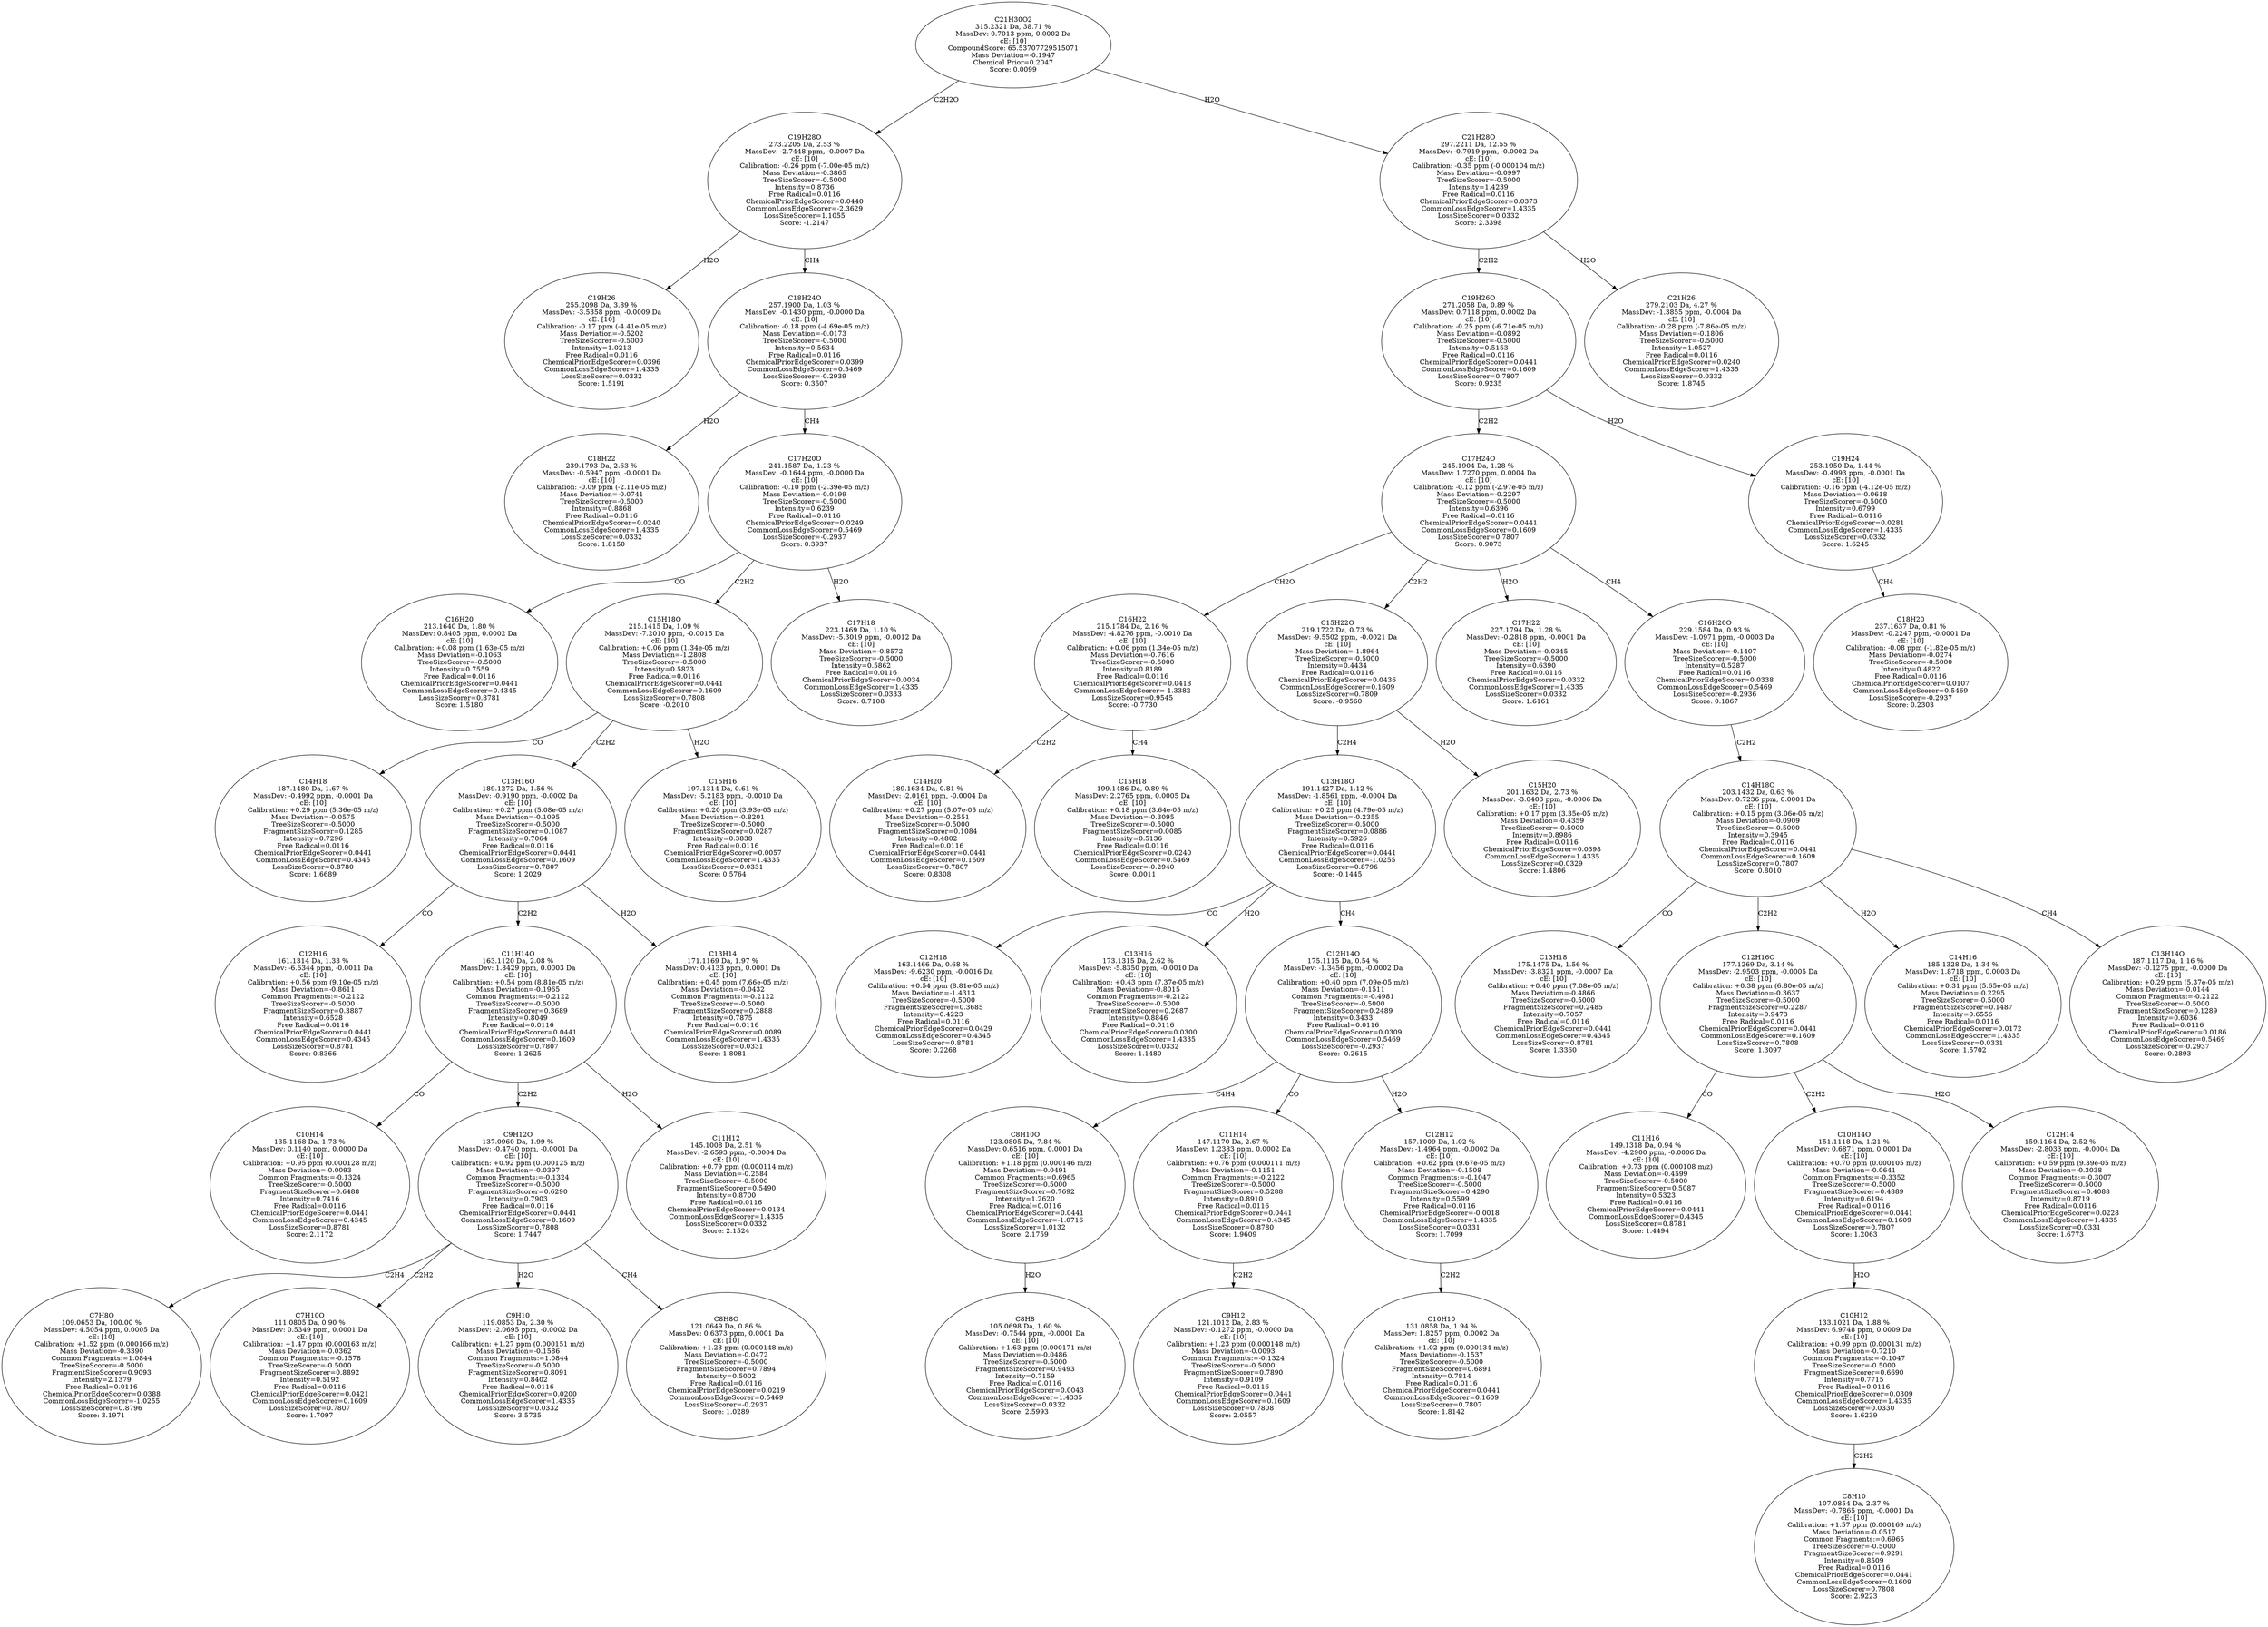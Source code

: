 strict digraph {
v1 [label="C19H26\n255.2098 Da, 3.89 %\nMassDev: -3.5358 ppm, -0.0009 Da\ncE: [10]\nCalibration: -0.17 ppm (-4.41e-05 m/z)\nMass Deviation=-0.5202\nTreeSizeScorer=-0.5000\nIntensity=1.0213\nFree Radical=0.0116\nChemicalPriorEdgeScorer=0.0396\nCommonLossEdgeScorer=1.4335\nLossSizeScorer=0.0332\nScore: 1.5191"];
v2 [label="C18H22\n239.1793 Da, 2.63 %\nMassDev: -0.5947 ppm, -0.0001 Da\ncE: [10]\nCalibration: -0.09 ppm (-2.11e-05 m/z)\nMass Deviation=-0.0741\nTreeSizeScorer=-0.5000\nIntensity=0.8868\nFree Radical=0.0116\nChemicalPriorEdgeScorer=0.0240\nCommonLossEdgeScorer=1.4335\nLossSizeScorer=0.0332\nScore: 1.8150"];
v3 [label="C16H20\n213.1640 Da, 1.80 %\nMassDev: 0.8405 ppm, 0.0002 Da\ncE: [10]\nCalibration: +0.08 ppm (1.63e-05 m/z)\nMass Deviation=-0.1063\nTreeSizeScorer=-0.5000\nIntensity=0.7559\nFree Radical=0.0116\nChemicalPriorEdgeScorer=0.0441\nCommonLossEdgeScorer=0.4345\nLossSizeScorer=0.8781\nScore: 1.5180"];
v4 [label="C14H18\n187.1480 Da, 1.67 %\nMassDev: -0.4992 ppm, -0.0001 Da\ncE: [10]\nCalibration: +0.29 ppm (5.36e-05 m/z)\nMass Deviation=-0.0575\nTreeSizeScorer=-0.5000\nFragmentSizeScorer=0.1285\nIntensity=0.7296\nFree Radical=0.0116\nChemicalPriorEdgeScorer=0.0441\nCommonLossEdgeScorer=0.4345\nLossSizeScorer=0.8780\nScore: 1.6689"];
v5 [label="C12H16\n161.1314 Da, 1.33 %\nMassDev: -6.6344 ppm, -0.0011 Da\ncE: [10]\nCalibration: +0.56 ppm (9.10e-05 m/z)\nMass Deviation=-0.8611\nCommon Fragments:=-0.2122\nTreeSizeScorer=-0.5000\nFragmentSizeScorer=0.3887\nIntensity=0.6528\nFree Radical=0.0116\nChemicalPriorEdgeScorer=0.0441\nCommonLossEdgeScorer=0.4345\nLossSizeScorer=0.8781\nScore: 0.8366"];
v6 [label="C10H14\n135.1168 Da, 1.73 %\nMassDev: 0.1140 ppm, 0.0000 Da\ncE: [10]\nCalibration: +0.95 ppm (0.000128 m/z)\nMass Deviation=-0.0093\nCommon Fragments:=-0.1324\nTreeSizeScorer=-0.5000\nFragmentSizeScorer=0.6488\nIntensity=0.7416\nFree Radical=0.0116\nChemicalPriorEdgeScorer=0.0441\nCommonLossEdgeScorer=0.4345\nLossSizeScorer=0.8781\nScore: 2.1172"];
v7 [label="C7H8O\n109.0653 Da, 100.00 %\nMassDev: 4.5054 ppm, 0.0005 Da\ncE: [10]\nCalibration: +1.52 ppm (0.000166 m/z)\nMass Deviation=-0.3390\nCommon Fragments:=1.0844\nTreeSizeScorer=-0.5000\nFragmentSizeScorer=0.9093\nIntensity=2.1379\nFree Radical=0.0116\nChemicalPriorEdgeScorer=0.0388\nCommonLossEdgeScorer=-1.0255\nLossSizeScorer=0.8796\nScore: 3.1971"];
v8 [label="C7H10O\n111.0805 Da, 0.90 %\nMassDev: 0.5349 ppm, 0.0001 Da\ncE: [10]\nCalibration: +1.47 ppm (0.000163 m/z)\nMass Deviation=-0.0362\nCommon Fragments:=-0.1578\nTreeSizeScorer=-0.5000\nFragmentSizeScorer=0.8892\nIntensity=0.5192\nFree Radical=0.0116\nChemicalPriorEdgeScorer=0.0421\nCommonLossEdgeScorer=0.1609\nLossSizeScorer=0.7807\nScore: 1.7097"];
v9 [label="C9H10\n119.0853 Da, 2.30 %\nMassDev: -2.0695 ppm, -0.0002 Da\ncE: [10]\nCalibration: +1.27 ppm (0.000151 m/z)\nMass Deviation=-0.1586\nCommon Fragments:=1.0844\nTreeSizeScorer=-0.5000\nFragmentSizeScorer=0.8091\nIntensity=0.8402\nFree Radical=0.0116\nChemicalPriorEdgeScorer=0.0200\nCommonLossEdgeScorer=1.4335\nLossSizeScorer=0.0332\nScore: 3.5735"];
v10 [label="C8H8O\n121.0649 Da, 0.86 %\nMassDev: 0.6373 ppm, 0.0001 Da\ncE: [10]\nCalibration: +1.23 ppm (0.000148 m/z)\nMass Deviation=-0.0472\nTreeSizeScorer=-0.5000\nFragmentSizeScorer=0.7894\nIntensity=0.5002\nFree Radical=0.0116\nChemicalPriorEdgeScorer=0.0219\nCommonLossEdgeScorer=0.5469\nLossSizeScorer=-0.2937\nScore: 1.0289"];
v11 [label="C9H12O\n137.0960 Da, 1.99 %\nMassDev: -0.4740 ppm, -0.0001 Da\ncE: [10]\nCalibration: +0.92 ppm (0.000125 m/z)\nMass Deviation=-0.0397\nCommon Fragments:=-0.1324\nTreeSizeScorer=-0.5000\nFragmentSizeScorer=0.6290\nIntensity=0.7903\nFree Radical=0.0116\nChemicalPriorEdgeScorer=0.0441\nCommonLossEdgeScorer=0.1609\nLossSizeScorer=0.7808\nScore: 1.7447"];
v12 [label="C11H12\n145.1008 Da, 2.51 %\nMassDev: -2.6593 ppm, -0.0004 Da\ncE: [10]\nCalibration: +0.79 ppm (0.000114 m/z)\nMass Deviation=-0.2584\nTreeSizeScorer=-0.5000\nFragmentSizeScorer=0.5490\nIntensity=0.8700\nFree Radical=0.0116\nChemicalPriorEdgeScorer=0.0134\nCommonLossEdgeScorer=1.4335\nLossSizeScorer=0.0332\nScore: 2.1524"];
v13 [label="C11H14O\n163.1120 Da, 2.08 %\nMassDev: 1.8429 ppm, 0.0003 Da\ncE: [10]\nCalibration: +0.54 ppm (8.81e-05 m/z)\nMass Deviation=-0.1965\nCommon Fragments:=-0.2122\nTreeSizeScorer=-0.5000\nFragmentSizeScorer=0.3689\nIntensity=0.8049\nFree Radical=0.0116\nChemicalPriorEdgeScorer=0.0441\nCommonLossEdgeScorer=0.1609\nLossSizeScorer=0.7807\nScore: 1.2625"];
v14 [label="C13H14\n171.1169 Da, 1.97 %\nMassDev: 0.4133 ppm, 0.0001 Da\ncE: [10]\nCalibration: +0.45 ppm (7.66e-05 m/z)\nMass Deviation=-0.0432\nCommon Fragments:=-0.2122\nTreeSizeScorer=-0.5000\nFragmentSizeScorer=0.2888\nIntensity=0.7875\nFree Radical=0.0116\nChemicalPriorEdgeScorer=0.0089\nCommonLossEdgeScorer=1.4335\nLossSizeScorer=0.0331\nScore: 1.8081"];
v15 [label="C13H16O\n189.1272 Da, 1.56 %\nMassDev: -0.9190 ppm, -0.0002 Da\ncE: [10]\nCalibration: +0.27 ppm (5.08e-05 m/z)\nMass Deviation=-0.1095\nTreeSizeScorer=-0.5000\nFragmentSizeScorer=0.1087\nIntensity=0.7064\nFree Radical=0.0116\nChemicalPriorEdgeScorer=0.0441\nCommonLossEdgeScorer=0.1609\nLossSizeScorer=0.7807\nScore: 1.2029"];
v16 [label="C15H16\n197.1314 Da, 0.61 %\nMassDev: -5.2183 ppm, -0.0010 Da\ncE: [10]\nCalibration: +0.20 ppm (3.93e-05 m/z)\nMass Deviation=-0.8201\nTreeSizeScorer=-0.5000\nFragmentSizeScorer=0.0287\nIntensity=0.3838\nFree Radical=0.0116\nChemicalPriorEdgeScorer=0.0057\nCommonLossEdgeScorer=1.4335\nLossSizeScorer=0.0331\nScore: 0.5764"];
v17 [label="C15H18O\n215.1415 Da, 1.09 %\nMassDev: -7.2010 ppm, -0.0015 Da\ncE: [10]\nCalibration: +0.06 ppm (1.34e-05 m/z)\nMass Deviation=-1.2808\nTreeSizeScorer=-0.5000\nIntensity=0.5823\nFree Radical=0.0116\nChemicalPriorEdgeScorer=0.0441\nCommonLossEdgeScorer=0.1609\nLossSizeScorer=0.7808\nScore: -0.2010"];
v18 [label="C17H18\n223.1469 Da, 1.10 %\nMassDev: -5.3019 ppm, -0.0012 Da\ncE: [10]\nMass Deviation=-0.8572\nTreeSizeScorer=-0.5000\nIntensity=0.5862\nFree Radical=0.0116\nChemicalPriorEdgeScorer=0.0034\nCommonLossEdgeScorer=1.4335\nLossSizeScorer=0.0333\nScore: 0.7108"];
v19 [label="C17H20O\n241.1587 Da, 1.23 %\nMassDev: -0.1644 ppm, -0.0000 Da\ncE: [10]\nCalibration: -0.10 ppm (-2.39e-05 m/z)\nMass Deviation=-0.0199\nTreeSizeScorer=-0.5000\nIntensity=0.6239\nFree Radical=0.0116\nChemicalPriorEdgeScorer=0.0249\nCommonLossEdgeScorer=0.5469\nLossSizeScorer=-0.2937\nScore: 0.3937"];
v20 [label="C18H24O\n257.1900 Da, 1.03 %\nMassDev: -0.1430 ppm, -0.0000 Da\ncE: [10]\nCalibration: -0.18 ppm (-4.69e-05 m/z)\nMass Deviation=-0.0173\nTreeSizeScorer=-0.5000\nIntensity=0.5634\nFree Radical=0.0116\nChemicalPriorEdgeScorer=0.0399\nCommonLossEdgeScorer=0.5469\nLossSizeScorer=-0.2939\nScore: 0.3507"];
v21 [label="C19H28O\n273.2205 Da, 2.53 %\nMassDev: -2.7448 ppm, -0.0007 Da\ncE: [10]\nCalibration: -0.26 ppm (-7.00e-05 m/z)\nMass Deviation=-0.3865\nTreeSizeScorer=-0.5000\nIntensity=0.8736\nFree Radical=0.0116\nChemicalPriorEdgeScorer=0.0440\nCommonLossEdgeScorer=-2.3629\nLossSizeScorer=1.1055\nScore: -1.2147"];
v22 [label="C14H20\n189.1634 Da, 0.81 %\nMassDev: -2.0161 ppm, -0.0004 Da\ncE: [10]\nCalibration: +0.27 ppm (5.07e-05 m/z)\nMass Deviation=-0.2551\nTreeSizeScorer=-0.5000\nFragmentSizeScorer=0.1084\nIntensity=0.4802\nFree Radical=0.0116\nChemicalPriorEdgeScorer=0.0441\nCommonLossEdgeScorer=0.1609\nLossSizeScorer=0.7807\nScore: 0.8308"];
v23 [label="C15H18\n199.1486 Da, 0.89 %\nMassDev: 2.2765 ppm, 0.0005 Da\ncE: [10]\nCalibration: +0.18 ppm (3.64e-05 m/z)\nMass Deviation=-0.3095\nTreeSizeScorer=-0.5000\nFragmentSizeScorer=0.0085\nIntensity=0.5136\nFree Radical=0.0116\nChemicalPriorEdgeScorer=0.0240\nCommonLossEdgeScorer=0.5469\nLossSizeScorer=-0.2940\nScore: 0.0011"];
v24 [label="C16H22\n215.1784 Da, 2.16 %\nMassDev: -4.8276 ppm, -0.0010 Da\ncE: [10]\nCalibration: +0.06 ppm (1.34e-05 m/z)\nMass Deviation=-0.7616\nTreeSizeScorer=-0.5000\nIntensity=0.8189\nFree Radical=0.0116\nChemicalPriorEdgeScorer=0.0418\nCommonLossEdgeScorer=-1.3382\nLossSizeScorer=0.9545\nScore: -0.7730"];
v25 [label="C12H18\n163.1466 Da, 0.68 %\nMassDev: -9.6230 ppm, -0.0016 Da\ncE: [10]\nCalibration: +0.54 ppm (8.81e-05 m/z)\nMass Deviation=-1.4313\nTreeSizeScorer=-0.5000\nFragmentSizeScorer=0.3685\nIntensity=0.4223\nFree Radical=0.0116\nChemicalPriorEdgeScorer=0.0429\nCommonLossEdgeScorer=0.4345\nLossSizeScorer=0.8781\nScore: 0.2268"];
v26 [label="C13H16\n173.1315 Da, 2.62 %\nMassDev: -5.8350 ppm, -0.0010 Da\ncE: [10]\nCalibration: +0.43 ppm (7.37e-05 m/z)\nMass Deviation=-0.8015\nCommon Fragments:=-0.2122\nTreeSizeScorer=-0.5000\nFragmentSizeScorer=0.2687\nIntensity=0.8846\nFree Radical=0.0116\nChemicalPriorEdgeScorer=0.0300\nCommonLossEdgeScorer=1.4335\nLossSizeScorer=0.0332\nScore: 1.1480"];
v27 [label="C8H8\n105.0698 Da, 1.60 %\nMassDev: -0.7544 ppm, -0.0001 Da\ncE: [10]\nCalibration: +1.63 ppm (0.000171 m/z)\nMass Deviation=-0.0486\nTreeSizeScorer=-0.5000\nFragmentSizeScorer=0.9493\nIntensity=0.7159\nFree Radical=0.0116\nChemicalPriorEdgeScorer=0.0043\nCommonLossEdgeScorer=1.4335\nLossSizeScorer=0.0332\nScore: 2.5993"];
v28 [label="C8H10O\n123.0805 Da, 7.84 %\nMassDev: 0.6516 ppm, 0.0001 Da\ncE: [10]\nCalibration: +1.18 ppm (0.000146 m/z)\nMass Deviation=-0.0491\nCommon Fragments:=0.6965\nTreeSizeScorer=-0.5000\nFragmentSizeScorer=0.7692\nIntensity=1.2620\nFree Radical=0.0116\nChemicalPriorEdgeScorer=0.0441\nCommonLossEdgeScorer=-1.0716\nLossSizeScorer=1.0132\nScore: 2.1759"];
v29 [label="C9H12\n121.1012 Da, 2.83 %\nMassDev: -0.1272 ppm, -0.0000 Da\ncE: [10]\nCalibration: +1.23 ppm (0.000148 m/z)\nMass Deviation=-0.0093\nCommon Fragments:=-0.1324\nTreeSizeScorer=-0.5000\nFragmentSizeScorer=0.7890\nIntensity=0.9109\nFree Radical=0.0116\nChemicalPriorEdgeScorer=0.0441\nCommonLossEdgeScorer=0.1609\nLossSizeScorer=0.7808\nScore: 2.0557"];
v30 [label="C11H14\n147.1170 Da, 2.67 %\nMassDev: 1.2383 ppm, 0.0002 Da\ncE: [10]\nCalibration: +0.76 ppm (0.000111 m/z)\nMass Deviation=-0.1151\nCommon Fragments:=-0.2122\nTreeSizeScorer=-0.5000\nFragmentSizeScorer=0.5288\nIntensity=0.8910\nFree Radical=0.0116\nChemicalPriorEdgeScorer=0.0441\nCommonLossEdgeScorer=0.4345\nLossSizeScorer=0.8780\nScore: 1.9609"];
v31 [label="C10H10\n131.0858 Da, 1.94 %\nMassDev: 1.8257 ppm, 0.0002 Da\ncE: [10]\nCalibration: +1.02 ppm (0.000134 m/z)\nMass Deviation=-0.1537\nTreeSizeScorer=-0.5000\nFragmentSizeScorer=0.6891\nIntensity=0.7814\nFree Radical=0.0116\nChemicalPriorEdgeScorer=0.0441\nCommonLossEdgeScorer=0.1609\nLossSizeScorer=0.7807\nScore: 1.8142"];
v32 [label="C12H12\n157.1009 Da, 1.02 %\nMassDev: -1.4964 ppm, -0.0002 Da\ncE: [10]\nCalibration: +0.62 ppm (9.67e-05 m/z)\nMass Deviation=-0.1508\nCommon Fragments:=-0.1047\nTreeSizeScorer=-0.5000\nFragmentSizeScorer=0.4290\nIntensity=0.5599\nFree Radical=0.0116\nChemicalPriorEdgeScorer=-0.0018\nCommonLossEdgeScorer=1.4335\nLossSizeScorer=0.0331\nScore: 1.7099"];
v33 [label="C12H14O\n175.1115 Da, 0.54 %\nMassDev: -1.3456 ppm, -0.0002 Da\ncE: [10]\nCalibration: +0.40 ppm (7.09e-05 m/z)\nMass Deviation=-0.1511\nCommon Fragments:=-0.4981\nTreeSizeScorer=-0.5000\nFragmentSizeScorer=0.2489\nIntensity=0.3433\nFree Radical=0.0116\nChemicalPriorEdgeScorer=0.0309\nCommonLossEdgeScorer=0.5469\nLossSizeScorer=-0.2937\nScore: -0.2615"];
v34 [label="C13H18O\n191.1427 Da, 1.12 %\nMassDev: -1.8561 ppm, -0.0004 Da\ncE: [10]\nCalibration: +0.25 ppm (4.79e-05 m/z)\nMass Deviation=-0.2355\nTreeSizeScorer=-0.5000\nFragmentSizeScorer=0.0886\nIntensity=0.5926\nFree Radical=0.0116\nChemicalPriorEdgeScorer=0.0441\nCommonLossEdgeScorer=-1.0255\nLossSizeScorer=0.8796\nScore: -0.1445"];
v35 [label="C15H20\n201.1632 Da, 2.73 %\nMassDev: -3.0403 ppm, -0.0006 Da\ncE: [10]\nCalibration: +0.17 ppm (3.35e-05 m/z)\nMass Deviation=-0.4359\nTreeSizeScorer=-0.5000\nIntensity=0.8986\nFree Radical=0.0116\nChemicalPriorEdgeScorer=0.0398\nCommonLossEdgeScorer=1.4335\nLossSizeScorer=0.0329\nScore: 1.4806"];
v36 [label="C15H22O\n219.1722 Da, 0.73 %\nMassDev: -9.5502 ppm, -0.0021 Da\ncE: [10]\nMass Deviation=-1.8964\nTreeSizeScorer=-0.5000\nIntensity=0.4434\nFree Radical=0.0116\nChemicalPriorEdgeScorer=0.0436\nCommonLossEdgeScorer=0.1609\nLossSizeScorer=0.7809\nScore: -0.9560"];
v37 [label="C17H22\n227.1794 Da, 1.28 %\nMassDev: -0.2818 ppm, -0.0001 Da\ncE: [10]\nMass Deviation=-0.0345\nTreeSizeScorer=-0.5000\nIntensity=0.6390\nFree Radical=0.0116\nChemicalPriorEdgeScorer=0.0332\nCommonLossEdgeScorer=1.4335\nLossSizeScorer=0.0332\nScore: 1.6161"];
v38 [label="C13H18\n175.1475 Da, 1.56 %\nMassDev: -3.8321 ppm, -0.0007 Da\ncE: [10]\nCalibration: +0.40 ppm (7.08e-05 m/z)\nMass Deviation=-0.4866\nTreeSizeScorer=-0.5000\nFragmentSizeScorer=0.2485\nIntensity=0.7057\nFree Radical=0.0116\nChemicalPriorEdgeScorer=0.0441\nCommonLossEdgeScorer=0.4345\nLossSizeScorer=0.8781\nScore: 1.3360"];
v39 [label="C11H16\n149.1318 Da, 0.94 %\nMassDev: -4.2900 ppm, -0.0006 Da\ncE: [10]\nCalibration: +0.73 ppm (0.000108 m/z)\nMass Deviation=-0.4599\nTreeSizeScorer=-0.5000\nFragmentSizeScorer=0.5087\nIntensity=0.5323\nFree Radical=0.0116\nChemicalPriorEdgeScorer=0.0441\nCommonLossEdgeScorer=0.4345\nLossSizeScorer=0.8781\nScore: 1.4494"];
v40 [label="C8H10\n107.0854 Da, 2.37 %\nMassDev: -0.7865 ppm, -0.0001 Da\ncE: [10]\nCalibration: +1.57 ppm (0.000169 m/z)\nMass Deviation=-0.0517\nCommon Fragments:=0.6965\nTreeSizeScorer=-0.5000\nFragmentSizeScorer=0.9291\nIntensity=0.8509\nFree Radical=0.0116\nChemicalPriorEdgeScorer=0.0441\nCommonLossEdgeScorer=0.1609\nLossSizeScorer=0.7808\nScore: 2.9223"];
v41 [label="C10H12\n133.1021 Da, 1.88 %\nMassDev: 6.9748 ppm, 0.0009 Da\ncE: [10]\nCalibration: +0.99 ppm (0.000131 m/z)\nMass Deviation=-0.7210\nCommon Fragments:=-0.1047\nTreeSizeScorer=-0.5000\nFragmentSizeScorer=0.6690\nIntensity=0.7715\nFree Radical=0.0116\nChemicalPriorEdgeScorer=0.0309\nCommonLossEdgeScorer=1.4335\nLossSizeScorer=0.0330\nScore: 1.6239"];
v42 [label="C10H14O\n151.1118 Da, 1.21 %\nMassDev: 0.6871 ppm, 0.0001 Da\ncE: [10]\nCalibration: +0.70 ppm (0.000105 m/z)\nMass Deviation=-0.0641\nCommon Fragments:=-0.3352\nTreeSizeScorer=-0.5000\nFragmentSizeScorer=0.4889\nIntensity=0.6194\nFree Radical=0.0116\nChemicalPriorEdgeScorer=0.0441\nCommonLossEdgeScorer=0.1609\nLossSizeScorer=0.7807\nScore: 1.2063"];
v43 [label="C12H14\n159.1164 Da, 2.52 %\nMassDev: -2.8033 ppm, -0.0004 Da\ncE: [10]\nCalibration: +0.59 ppm (9.39e-05 m/z)\nMass Deviation=-0.3038\nCommon Fragments:=-0.3007\nTreeSizeScorer=-0.5000\nFragmentSizeScorer=0.4088\nIntensity=0.8719\nFree Radical=0.0116\nChemicalPriorEdgeScorer=0.0228\nCommonLossEdgeScorer=1.4335\nLossSizeScorer=0.0331\nScore: 1.6773"];
v44 [label="C12H16O\n177.1269 Da, 3.14 %\nMassDev: -2.9503 ppm, -0.0005 Da\ncE: [10]\nCalibration: +0.38 ppm (6.80e-05 m/z)\nMass Deviation=-0.3637\nTreeSizeScorer=-0.5000\nFragmentSizeScorer=0.2287\nIntensity=0.9473\nFree Radical=0.0116\nChemicalPriorEdgeScorer=0.0441\nCommonLossEdgeScorer=0.1609\nLossSizeScorer=0.7808\nScore: 1.3097"];
v45 [label="C14H16\n185.1328 Da, 1.34 %\nMassDev: 1.8718 ppm, 0.0003 Da\ncE: [10]\nCalibration: +0.31 ppm (5.65e-05 m/z)\nMass Deviation=-0.2295\nTreeSizeScorer=-0.5000\nFragmentSizeScorer=0.1487\nIntensity=0.6556\nFree Radical=0.0116\nChemicalPriorEdgeScorer=0.0172\nCommonLossEdgeScorer=1.4335\nLossSizeScorer=0.0331\nScore: 1.5702"];
v46 [label="C13H14O\n187.1117 Da, 1.16 %\nMassDev: -0.1275 ppm, -0.0000 Da\ncE: [10]\nCalibration: +0.29 ppm (5.37e-05 m/z)\nMass Deviation=-0.0144\nCommon Fragments:=-0.2122\nTreeSizeScorer=-0.5000\nFragmentSizeScorer=0.1289\nIntensity=0.6036\nFree Radical=0.0116\nChemicalPriorEdgeScorer=0.0186\nCommonLossEdgeScorer=0.5469\nLossSizeScorer=-0.2937\nScore: 0.2893"];
v47 [label="C14H18O\n203.1432 Da, 0.63 %\nMassDev: 0.7236 ppm, 0.0001 Da\ncE: [10]\nCalibration: +0.15 ppm (3.06e-05 m/z)\nMass Deviation=-0.0909\nTreeSizeScorer=-0.5000\nIntensity=0.3945\nFree Radical=0.0116\nChemicalPriorEdgeScorer=0.0441\nCommonLossEdgeScorer=0.1609\nLossSizeScorer=0.7807\nScore: 0.8010"];
v48 [label="C16H20O\n229.1584 Da, 0.93 %\nMassDev: -1.0971 ppm, -0.0003 Da\ncE: [10]\nMass Deviation=-0.1407\nTreeSizeScorer=-0.5000\nIntensity=0.5287\nFree Radical=0.0116\nChemicalPriorEdgeScorer=0.0338\nCommonLossEdgeScorer=0.5469\nLossSizeScorer=-0.2936\nScore: 0.1867"];
v49 [label="C17H24O\n245.1904 Da, 1.28 %\nMassDev: 1.7270 ppm, 0.0004 Da\ncE: [10]\nCalibration: -0.12 ppm (-2.97e-05 m/z)\nMass Deviation=-0.2297\nTreeSizeScorer=-0.5000\nIntensity=0.6396\nFree Radical=0.0116\nChemicalPriorEdgeScorer=0.0441\nCommonLossEdgeScorer=0.1609\nLossSizeScorer=0.7807\nScore: 0.9073"];
v50 [label="C18H20\n237.1637 Da, 0.81 %\nMassDev: -0.2247 ppm, -0.0001 Da\ncE: [10]\nCalibration: -0.08 ppm (-1.82e-05 m/z)\nMass Deviation=-0.0274\nTreeSizeScorer=-0.5000\nIntensity=0.4822\nFree Radical=0.0116\nChemicalPriorEdgeScorer=0.0107\nCommonLossEdgeScorer=0.5469\nLossSizeScorer=-0.2937\nScore: 0.2303"];
v51 [label="C19H24\n253.1950 Da, 1.44 %\nMassDev: -0.4993 ppm, -0.0001 Da\ncE: [10]\nCalibration: -0.16 ppm (-4.12e-05 m/z)\nMass Deviation=-0.0618\nTreeSizeScorer=-0.5000\nIntensity=0.6799\nFree Radical=0.0116\nChemicalPriorEdgeScorer=0.0281\nCommonLossEdgeScorer=1.4335\nLossSizeScorer=0.0332\nScore: 1.6245"];
v52 [label="C19H26O\n271.2058 Da, 0.89 %\nMassDev: 0.7118 ppm, 0.0002 Da\ncE: [10]\nCalibration: -0.25 ppm (-6.71e-05 m/z)\nMass Deviation=-0.0892\nTreeSizeScorer=-0.5000\nIntensity=0.5153\nFree Radical=0.0116\nChemicalPriorEdgeScorer=0.0441\nCommonLossEdgeScorer=0.1609\nLossSizeScorer=0.7807\nScore: 0.9235"];
v53 [label="C21H26\n279.2103 Da, 4.27 %\nMassDev: -1.3855 ppm, -0.0004 Da\ncE: [10]\nCalibration: -0.28 ppm (-7.86e-05 m/z)\nMass Deviation=-0.1806\nTreeSizeScorer=-0.5000\nIntensity=1.0527\nFree Radical=0.0116\nChemicalPriorEdgeScorer=0.0240\nCommonLossEdgeScorer=1.4335\nLossSizeScorer=0.0332\nScore: 1.8745"];
v54 [label="C21H28O\n297.2211 Da, 12.55 %\nMassDev: -0.7919 ppm, -0.0002 Da\ncE: [10]\nCalibration: -0.35 ppm (-0.000104 m/z)\nMass Deviation=-0.0997\nTreeSizeScorer=-0.5000\nIntensity=1.4239\nFree Radical=0.0116\nChemicalPriorEdgeScorer=0.0373\nCommonLossEdgeScorer=1.4335\nLossSizeScorer=0.0332\nScore: 2.3398"];
v55 [label="C21H30O2\n315.2321 Da, 38.71 %\nMassDev: 0.7013 ppm, 0.0002 Da\ncE: [10]\nCompoundScore: 65.53707729515071\nMass Deviation=-0.1947\nChemical Prior=0.2047\nScore: 0.0099"];
v21 -> v1 [label="H2O"];
v20 -> v2 [label="H2O"];
v19 -> v3 [label="CO"];
v17 -> v4 [label="CO"];
v15 -> v5 [label="CO"];
v13 -> v6 [label="CO"];
v11 -> v7 [label="C2H4"];
v11 -> v8 [label="C2H2"];
v11 -> v9 [label="H2O"];
v11 -> v10 [label="CH4"];
v13 -> v11 [label="C2H2"];
v13 -> v12 [label="H2O"];
v15 -> v13 [label="C2H2"];
v15 -> v14 [label="H2O"];
v17 -> v15 [label="C2H2"];
v17 -> v16 [label="H2O"];
v19 -> v17 [label="C2H2"];
v19 -> v18 [label="H2O"];
v20 -> v19 [label="CH4"];
v21 -> v20 [label="CH4"];
v55 -> v21 [label="C2H2O"];
v24 -> v22 [label="C2H2"];
v24 -> v23 [label="CH4"];
v49 -> v24 [label="CH2O"];
v34 -> v25 [label="CO"];
v34 -> v26 [label="H2O"];
v28 -> v27 [label="H2O"];
v33 -> v28 [label="C4H4"];
v30 -> v29 [label="C2H2"];
v33 -> v30 [label="CO"];
v32 -> v31 [label="C2H2"];
v33 -> v32 [label="H2O"];
v34 -> v33 [label="CH4"];
v36 -> v34 [label="C2H4"];
v36 -> v35 [label="H2O"];
v49 -> v36 [label="C2H2"];
v49 -> v37 [label="H2O"];
v47 -> v38 [label="CO"];
v44 -> v39 [label="CO"];
v41 -> v40 [label="C2H2"];
v42 -> v41 [label="H2O"];
v44 -> v42 [label="C2H2"];
v44 -> v43 [label="H2O"];
v47 -> v44 [label="C2H2"];
v47 -> v45 [label="H2O"];
v47 -> v46 [label="CH4"];
v48 -> v47 [label="C2H2"];
v49 -> v48 [label="CH4"];
v52 -> v49 [label="C2H2"];
v51 -> v50 [label="CH4"];
v52 -> v51 [label="H2O"];
v54 -> v52 [label="C2H2"];
v54 -> v53 [label="H2O"];
v55 -> v54 [label="H2O"];
}